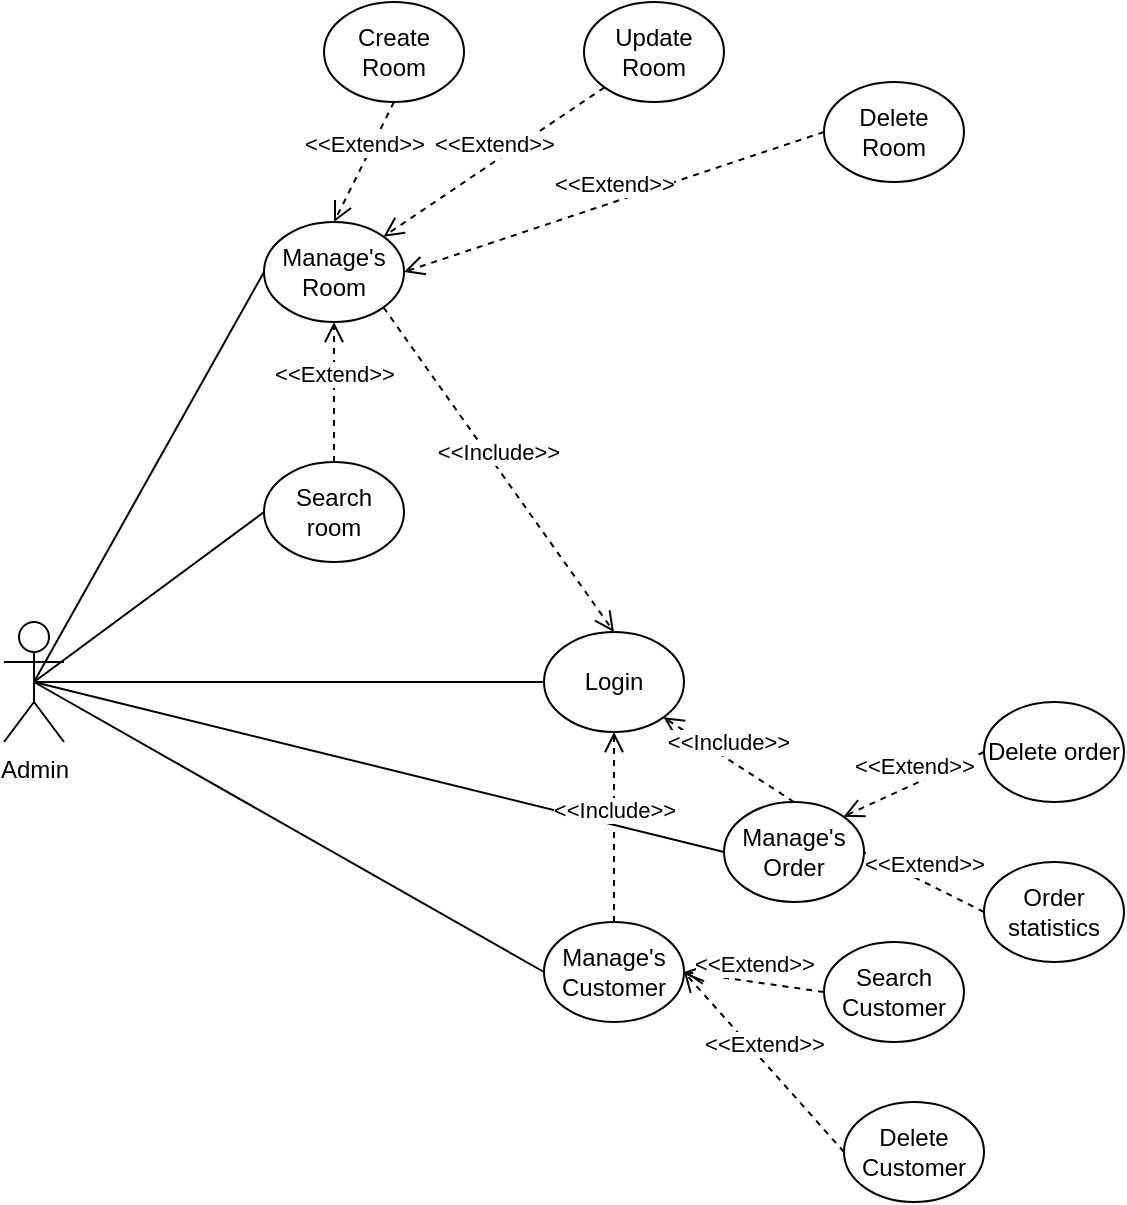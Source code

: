 <mxfile version="14.4.7" type="github">
  <diagram id="v-P9ltx4eJ1AebxSCoYZ" name="Page-1">
    <mxGraphModel dx="994" dy="584" grid="1" gridSize="10" guides="1" tooltips="1" connect="1" arrows="1" fold="1" page="1" pageScale="1" pageWidth="850" pageHeight="1100" math="0" shadow="0">
      <root>
        <mxCell id="0" />
        <mxCell id="1" parent="0" />
        <mxCell id="56smXT5DlRSRfyMIf9yv-1" value="Admin" style="shape=umlActor;verticalLabelPosition=bottom;verticalAlign=top;html=1;outlineConnect=0;" parent="1" vertex="1">
          <mxGeometry x="40" y="320" width="30" height="60" as="geometry" />
        </mxCell>
        <mxCell id="56smXT5DlRSRfyMIf9yv-2" value="Login" style="ellipse;whiteSpace=wrap;html=1;" parent="1" vertex="1">
          <mxGeometry x="310" y="325" width="70" height="50" as="geometry" />
        </mxCell>
        <mxCell id="56smXT5DlRSRfyMIf9yv-3" value="Manage&#39;s Customer" style="ellipse;whiteSpace=wrap;html=1;" parent="1" vertex="1">
          <mxGeometry x="310" y="470" width="70" height="50" as="geometry" />
        </mxCell>
        <mxCell id="56smXT5DlRSRfyMIf9yv-4" value="Delete Customer" style="ellipse;whiteSpace=wrap;html=1;" parent="1" vertex="1">
          <mxGeometry x="460" y="560" width="70" height="50" as="geometry" />
        </mxCell>
        <mxCell id="56smXT5DlRSRfyMIf9yv-5" value="Search Customer" style="ellipse;whiteSpace=wrap;html=1;" parent="1" vertex="1">
          <mxGeometry x="450" y="480" width="70" height="50" as="geometry" />
        </mxCell>
        <mxCell id="56smXT5DlRSRfyMIf9yv-7" value="Manage&#39;s Order" style="ellipse;whiteSpace=wrap;html=1;" parent="1" vertex="1">
          <mxGeometry x="400" y="410" width="70" height="50" as="geometry" />
        </mxCell>
        <mxCell id="56smXT5DlRSRfyMIf9yv-8" value="Delete order" style="ellipse;whiteSpace=wrap;html=1;" parent="1" vertex="1">
          <mxGeometry x="530" y="360" width="70" height="50" as="geometry" />
        </mxCell>
        <mxCell id="56smXT5DlRSRfyMIf9yv-9" value="Search room" style="ellipse;whiteSpace=wrap;html=1;" parent="1" vertex="1">
          <mxGeometry x="170" y="240" width="70" height="50" as="geometry" />
        </mxCell>
        <mxCell id="56smXT5DlRSRfyMIf9yv-10" value="Manage&#39;s Room" style="ellipse;whiteSpace=wrap;html=1;" parent="1" vertex="1">
          <mxGeometry x="170" y="120" width="70" height="50" as="geometry" />
        </mxCell>
        <mxCell id="56smXT5DlRSRfyMIf9yv-11" value="" style="endArrow=none;html=1;exitX=0.5;exitY=0.5;exitDx=0;exitDy=0;exitPerimeter=0;entryX=0;entryY=0.5;entryDx=0;entryDy=0;" parent="1" source="56smXT5DlRSRfyMIf9yv-1" target="56smXT5DlRSRfyMIf9yv-2" edge="1">
          <mxGeometry width="50" height="50" relative="1" as="geometry">
            <mxPoint x="310" y="410" as="sourcePoint" />
            <mxPoint x="360" y="360" as="targetPoint" />
          </mxGeometry>
        </mxCell>
        <mxCell id="56smXT5DlRSRfyMIf9yv-12" value="" style="endArrow=none;html=1;exitX=0.5;exitY=0.5;exitDx=0;exitDy=0;exitPerimeter=0;entryX=0;entryY=0.5;entryDx=0;entryDy=0;" parent="1" source="56smXT5DlRSRfyMIf9yv-1" target="56smXT5DlRSRfyMIf9yv-10" edge="1">
          <mxGeometry width="50" height="50" relative="1" as="geometry">
            <mxPoint x="65" y="360.0" as="sourcePoint" />
            <mxPoint x="150" y="195" as="targetPoint" />
          </mxGeometry>
        </mxCell>
        <mxCell id="56smXT5DlRSRfyMIf9yv-13" value="" style="endArrow=none;html=1;exitX=0.5;exitY=0.5;exitDx=0;exitDy=0;exitPerimeter=0;entryX=0;entryY=0.5;entryDx=0;entryDy=0;" parent="1" source="56smXT5DlRSRfyMIf9yv-1" target="56smXT5DlRSRfyMIf9yv-9" edge="1">
          <mxGeometry width="50" height="50" relative="1" as="geometry">
            <mxPoint x="65" y="360.0" as="sourcePoint" />
            <mxPoint x="150" y="275" as="targetPoint" />
          </mxGeometry>
        </mxCell>
        <mxCell id="56smXT5DlRSRfyMIf9yv-14" value="Order statistics" style="ellipse;whiteSpace=wrap;html=1;" parent="1" vertex="1">
          <mxGeometry x="530" y="440" width="70" height="50" as="geometry" />
        </mxCell>
        <mxCell id="56smXT5DlRSRfyMIf9yv-16" value="Delete Room" style="ellipse;whiteSpace=wrap;html=1;" parent="1" vertex="1">
          <mxGeometry x="450" y="50" width="70" height="50" as="geometry" />
        </mxCell>
        <mxCell id="56smXT5DlRSRfyMIf9yv-17" value="Update Room" style="ellipse;whiteSpace=wrap;html=1;" parent="1" vertex="1">
          <mxGeometry x="330" y="10" width="70" height="50" as="geometry" />
        </mxCell>
        <mxCell id="56smXT5DlRSRfyMIf9yv-18" value="Create Room" style="ellipse;whiteSpace=wrap;html=1;" parent="1" vertex="1">
          <mxGeometry x="200" y="10" width="70" height="50" as="geometry" />
        </mxCell>
        <mxCell id="56smXT5DlRSRfyMIf9yv-19" value="&amp;lt;&amp;lt;Extend&amp;gt;&amp;gt;" style="html=1;verticalAlign=bottom;endArrow=open;dashed=1;endSize=8;exitX=0.5;exitY=1;exitDx=0;exitDy=0;entryX=0.5;entryY=0;entryDx=0;entryDy=0;" parent="1" source="56smXT5DlRSRfyMIf9yv-18" target="56smXT5DlRSRfyMIf9yv-10" edge="1">
          <mxGeometry relative="1" as="geometry">
            <mxPoint x="380" y="360" as="sourcePoint" />
            <mxPoint x="300" y="360" as="targetPoint" />
          </mxGeometry>
        </mxCell>
        <mxCell id="56smXT5DlRSRfyMIf9yv-20" value="&amp;lt;&amp;lt;Extend&amp;gt;&amp;gt;" style="html=1;verticalAlign=bottom;endArrow=open;dashed=1;endSize=8;exitX=0;exitY=1;exitDx=0;exitDy=0;entryX=1;entryY=0;entryDx=0;entryDy=0;" parent="1" source="56smXT5DlRSRfyMIf9yv-17" target="56smXT5DlRSRfyMIf9yv-10" edge="1">
          <mxGeometry relative="1" as="geometry">
            <mxPoint x="405" y="290" as="sourcePoint" />
            <mxPoint x="425" y="335.0" as="targetPoint" />
          </mxGeometry>
        </mxCell>
        <mxCell id="56smXT5DlRSRfyMIf9yv-21" value="&amp;lt;&amp;lt;Extend&amp;gt;&amp;gt;" style="html=1;verticalAlign=bottom;endArrow=open;dashed=1;endSize=8;exitX=0;exitY=0.5;exitDx=0;exitDy=0;entryX=1;entryY=0.5;entryDx=0;entryDy=0;" parent="1" source="56smXT5DlRSRfyMIf9yv-16" target="56smXT5DlRSRfyMIf9yv-10" edge="1">
          <mxGeometry relative="1" as="geometry">
            <mxPoint x="490.251" y="292.678" as="sourcePoint" />
            <mxPoint x="449.749" y="342.322" as="targetPoint" />
          </mxGeometry>
        </mxCell>
        <mxCell id="56smXT5DlRSRfyMIf9yv-22" value="&amp;lt;&amp;lt;Extend&amp;gt;&amp;gt;" style="html=1;verticalAlign=bottom;endArrow=open;dashed=1;endSize=8;exitX=0.5;exitY=0;exitDx=0;exitDy=0;entryX=0.5;entryY=1;entryDx=0;entryDy=0;" parent="1" source="56smXT5DlRSRfyMIf9yv-9" target="56smXT5DlRSRfyMIf9yv-10" edge="1">
          <mxGeometry relative="1" as="geometry">
            <mxPoint x="405" y="290" as="sourcePoint" />
            <mxPoint x="425" y="335.0" as="targetPoint" />
          </mxGeometry>
        </mxCell>
        <mxCell id="56smXT5DlRSRfyMIf9yv-23" value="&amp;lt;&amp;lt;Extend&amp;gt;&amp;gt;" style="html=1;verticalAlign=bottom;endArrow=open;dashed=1;endSize=8;exitX=0;exitY=0.5;exitDx=0;exitDy=0;entryX=1;entryY=0.5;entryDx=0;entryDy=0;" parent="1" source="56smXT5DlRSRfyMIf9yv-14" target="56smXT5DlRSRfyMIf9yv-7" edge="1">
          <mxGeometry relative="1" as="geometry">
            <mxPoint x="220" y="295" as="sourcePoint" />
            <mxPoint x="400.251" y="342.322" as="targetPoint" />
          </mxGeometry>
        </mxCell>
        <mxCell id="56smXT5DlRSRfyMIf9yv-24" value="&amp;lt;&amp;lt;Extend&amp;gt;&amp;gt;" style="html=1;verticalAlign=bottom;endArrow=open;dashed=1;endSize=8;exitX=0;exitY=0.5;exitDx=0;exitDy=0;entryX=1;entryY=0;entryDx=0;entryDy=0;" parent="1" source="56smXT5DlRSRfyMIf9yv-8" target="56smXT5DlRSRfyMIf9yv-7" edge="1">
          <mxGeometry relative="1" as="geometry">
            <mxPoint x="125" y="510" as="sourcePoint" />
            <mxPoint x="200.251" y="442.678" as="targetPoint" />
          </mxGeometry>
        </mxCell>
        <mxCell id="56smXT5DlRSRfyMIf9yv-26" value="" style="endArrow=none;html=1;exitX=0.5;exitY=0.5;exitDx=0;exitDy=0;exitPerimeter=0;entryX=0;entryY=0.5;entryDx=0;entryDy=0;" parent="1" source="56smXT5DlRSRfyMIf9yv-1" target="56smXT5DlRSRfyMIf9yv-7" edge="1">
          <mxGeometry width="50" height="50" relative="1" as="geometry">
            <mxPoint x="65" y="360.0" as="sourcePoint" />
            <mxPoint x="150" y="295" as="targetPoint" />
          </mxGeometry>
        </mxCell>
        <mxCell id="56smXT5DlRSRfyMIf9yv-27" value="" style="endArrow=none;html=1;exitX=0.5;exitY=0.5;exitDx=0;exitDy=0;exitPerimeter=0;entryX=0;entryY=0.5;entryDx=0;entryDy=0;" parent="1" source="56smXT5DlRSRfyMIf9yv-1" target="56smXT5DlRSRfyMIf9yv-3" edge="1">
          <mxGeometry width="50" height="50" relative="1" as="geometry">
            <mxPoint x="75" y="370.0" as="sourcePoint" />
            <mxPoint x="160" y="305" as="targetPoint" />
          </mxGeometry>
        </mxCell>
        <mxCell id="9CDeCDTnV2fdpPq-UYgq-1" value="&amp;lt;&amp;lt;Include&amp;gt;&amp;gt;" style="html=1;verticalAlign=bottom;endArrow=open;dashed=1;endSize=8;exitX=1;exitY=1;exitDx=0;exitDy=0;entryX=0.5;entryY=0;entryDx=0;entryDy=0;" parent="1" source="56smXT5DlRSRfyMIf9yv-10" target="56smXT5DlRSRfyMIf9yv-2" edge="1">
          <mxGeometry relative="1" as="geometry">
            <mxPoint x="220" y="295" as="sourcePoint" />
            <mxPoint x="310" y="150" as="targetPoint" />
          </mxGeometry>
        </mxCell>
        <mxCell id="9CDeCDTnV2fdpPq-UYgq-2" value="&amp;lt;&amp;lt;Include&amp;gt;&amp;gt;" style="html=1;verticalAlign=bottom;endArrow=open;dashed=1;endSize=8;exitX=0.5;exitY=0;exitDx=0;exitDy=0;entryX=1;entryY=1;entryDx=0;entryDy=0;" parent="1" source="56smXT5DlRSRfyMIf9yv-7" target="56smXT5DlRSRfyMIf9yv-2" edge="1">
          <mxGeometry relative="1" as="geometry">
            <mxPoint x="400.088" y="342.439" as="sourcePoint" />
            <mxPoint x="209.912" y="212.561" as="targetPoint" />
          </mxGeometry>
        </mxCell>
        <mxCell id="9CDeCDTnV2fdpPq-UYgq-3" value="&amp;lt;&amp;lt;Include&amp;gt;&amp;gt;" style="html=1;verticalAlign=bottom;endArrow=open;dashed=1;endSize=8;exitX=0.5;exitY=0;exitDx=0;exitDy=0;entryX=0.5;entryY=1;entryDx=0;entryDy=0;" parent="1" source="56smXT5DlRSRfyMIf9yv-3" target="56smXT5DlRSRfyMIf9yv-2" edge="1">
          <mxGeometry relative="1" as="geometry">
            <mxPoint x="470" y="430" as="sourcePoint" />
            <mxPoint x="389.579" y="372.798" as="targetPoint" />
          </mxGeometry>
        </mxCell>
        <mxCell id="9CDeCDTnV2fdpPq-UYgq-4" value="&amp;lt;&amp;lt;Extend&amp;gt;&amp;gt;" style="html=1;verticalAlign=bottom;endArrow=open;dashed=1;endSize=8;exitX=0;exitY=0.5;exitDx=0;exitDy=0;entryX=1;entryY=0.5;entryDx=0;entryDy=0;" parent="1" source="56smXT5DlRSRfyMIf9yv-5" target="56smXT5DlRSRfyMIf9yv-3" edge="1">
          <mxGeometry relative="1" as="geometry">
            <mxPoint x="400" y="520.0" as="sourcePoint" />
            <mxPoint x="445.421" y="472.798" as="targetPoint" />
          </mxGeometry>
        </mxCell>
        <mxCell id="9CDeCDTnV2fdpPq-UYgq-5" value="&amp;lt;&amp;lt;Extend&amp;gt;&amp;gt;" style="html=1;verticalAlign=bottom;endArrow=open;dashed=1;endSize=8;exitX=0;exitY=0.5;exitDx=0;exitDy=0;entryX=1;entryY=0.5;entryDx=0;entryDy=0;" parent="1" source="56smXT5DlRSRfyMIf9yv-4" target="56smXT5DlRSRfyMIf9yv-3" edge="1">
          <mxGeometry relative="1" as="geometry">
            <mxPoint x="410" y="530.0" as="sourcePoint" />
            <mxPoint x="455.421" y="482.798" as="targetPoint" />
          </mxGeometry>
        </mxCell>
      </root>
    </mxGraphModel>
  </diagram>
</mxfile>

